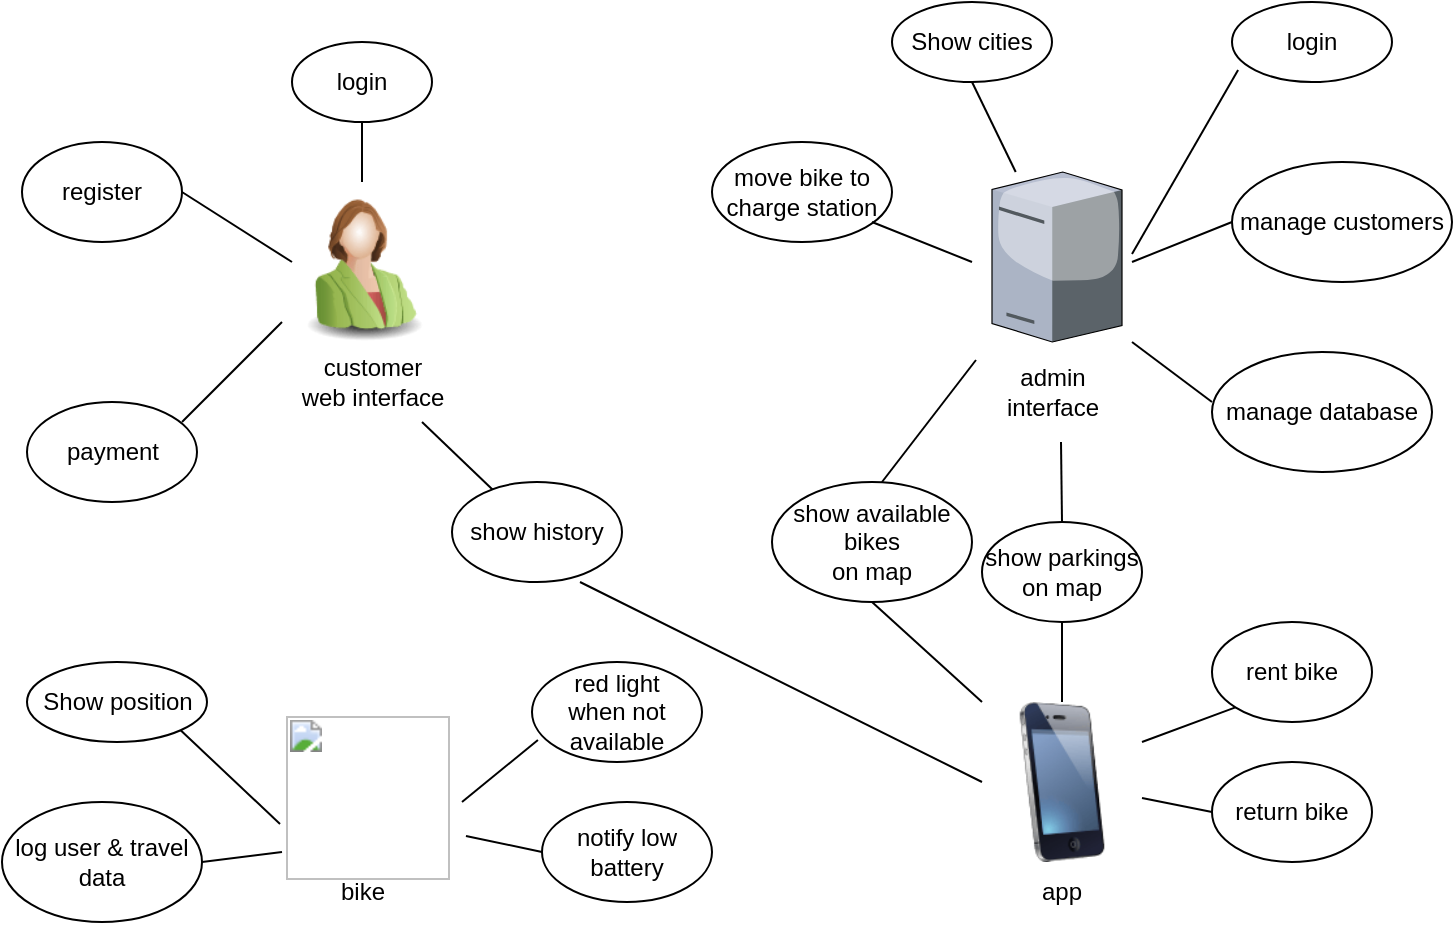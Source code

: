 <mxfile version="22.0.8" type="device">
  <diagram name="Sida-1" id="D_eVixEPN7Rn9E4qybUl">
    <mxGraphModel dx="2314" dy="1142" grid="1" gridSize="10" guides="1" tooltips="1" connect="1" arrows="1" fold="1" page="1" pageScale="1" pageWidth="827" pageHeight="1169" math="0" shadow="0">
      <root>
        <mxCell id="0" />
        <mxCell id="1" parent="0" />
        <mxCell id="XnY3G6ZT9A_X3pFF4wV9-6" value="login" style="ellipse;whiteSpace=wrap;html=1;" parent="1" vertex="1">
          <mxGeometry x="180" y="90" width="70" height="40" as="geometry" />
        </mxCell>
        <mxCell id="XnY3G6ZT9A_X3pFF4wV9-8" value="register" style="ellipse;whiteSpace=wrap;html=1;" parent="1" vertex="1">
          <mxGeometry x="45" y="140" width="80" height="50" as="geometry" />
        </mxCell>
        <mxCell id="XnY3G6ZT9A_X3pFF4wV9-11" value="" style="endArrow=none;html=1;rounded=0;exitX=1;exitY=0.5;exitDx=0;exitDy=0;" parent="1" source="XnY3G6ZT9A_X3pFF4wV9-8" edge="1">
          <mxGeometry width="50" height="50" relative="1" as="geometry">
            <mxPoint x="130" y="250" as="sourcePoint" />
            <mxPoint x="180" y="200" as="targetPoint" />
          </mxGeometry>
        </mxCell>
        <mxCell id="XnY3G6ZT9A_X3pFF4wV9-13" value="Show position" style="ellipse;whiteSpace=wrap;html=1;" parent="1" vertex="1">
          <mxGeometry x="47.5" y="400" width="90" height="40" as="geometry" />
        </mxCell>
        <mxCell id="XnY3G6ZT9A_X3pFF4wV9-14" value="rent bike" style="ellipse;whiteSpace=wrap;html=1;" parent="1" vertex="1">
          <mxGeometry x="640" y="380" width="80" height="50" as="geometry" />
        </mxCell>
        <mxCell id="XnY3G6ZT9A_X3pFF4wV9-15" value="return bike" style="ellipse;whiteSpace=wrap;html=1;" parent="1" vertex="1">
          <mxGeometry x="640" y="450" width="80" height="50" as="geometry" />
        </mxCell>
        <mxCell id="XnY3G6ZT9A_X3pFF4wV9-16" value="show parkings&lt;br&gt;on map" style="ellipse;whiteSpace=wrap;html=1;" parent="1" vertex="1">
          <mxGeometry x="525" y="330" width="80" height="50" as="geometry" />
        </mxCell>
        <mxCell id="XnY3G6ZT9A_X3pFF4wV9-17" value="show available bikes&lt;br&gt;on map" style="ellipse;whiteSpace=wrap;html=1;" parent="1" vertex="1">
          <mxGeometry x="420" y="310" width="100" height="60" as="geometry" />
        </mxCell>
        <mxCell id="XnY3G6ZT9A_X3pFF4wV9-18" value="log user &amp;amp; travel data" style="ellipse;whiteSpace=wrap;html=1;" parent="1" vertex="1">
          <mxGeometry x="35" y="470" width="100" height="60" as="geometry" />
        </mxCell>
        <mxCell id="XnY3G6ZT9A_X3pFF4wV9-20" value="login" style="ellipse;whiteSpace=wrap;html=1;" parent="1" vertex="1">
          <mxGeometry x="650" y="70" width="80" height="40" as="geometry" />
        </mxCell>
        <mxCell id="XnY3G6ZT9A_X3pFF4wV9-22" value="manage customers" style="ellipse;whiteSpace=wrap;html=1;" parent="1" vertex="1">
          <mxGeometry x="650" y="150" width="110" height="60" as="geometry" />
        </mxCell>
        <mxCell id="XnY3G6ZT9A_X3pFF4wV9-23" value="" style="endArrow=none;html=1;rounded=0;entryX=0.038;entryY=0.85;entryDx=0;entryDy=0;entryPerimeter=0;" parent="1" target="XnY3G6ZT9A_X3pFF4wV9-20" edge="1">
          <mxGeometry width="50" height="50" relative="1" as="geometry">
            <mxPoint x="600" y="196" as="sourcePoint" />
            <mxPoint x="656" y="140" as="targetPoint" />
          </mxGeometry>
        </mxCell>
        <mxCell id="XnY3G6ZT9A_X3pFF4wV9-25" value="" style="endArrow=none;html=1;rounded=0;entryX=0;entryY=0.5;entryDx=0;entryDy=0;" parent="1" target="XnY3G6ZT9A_X3pFF4wV9-22" edge="1">
          <mxGeometry width="50" height="50" relative="1" as="geometry">
            <mxPoint x="600" y="200" as="sourcePoint" />
            <mxPoint x="650" y="240" as="targetPoint" />
          </mxGeometry>
        </mxCell>
        <mxCell id="XnY3G6ZT9A_X3pFF4wV9-26" value="" style="endArrow=none;html=1;rounded=0;entryX=0;entryY=0.5;entryDx=0;entryDy=0;" parent="1" target="XnY3G6ZT9A_X3pFF4wV9-15" edge="1" source="YxeP4oemp-PlepETcSzP-9">
          <mxGeometry width="50" height="50" relative="1" as="geometry">
            <mxPoint x="600" y="590" as="sourcePoint" />
            <mxPoint x="640" y="484" as="targetPoint" />
          </mxGeometry>
        </mxCell>
        <mxCell id="XnY3G6ZT9A_X3pFF4wV9-27" value="" style="endArrow=none;html=1;rounded=0;exitX=1;exitY=0.25;exitDx=0;exitDy=0;entryX=0;entryY=1;entryDx=0;entryDy=0;" parent="1" edge="1" target="XnY3G6ZT9A_X3pFF4wV9-14" source="YxeP4oemp-PlepETcSzP-9">
          <mxGeometry width="50" height="50" relative="1" as="geometry">
            <mxPoint x="610" y="508" as="sourcePoint" />
            <mxPoint x="650" y="440" as="targetPoint" />
          </mxGeometry>
        </mxCell>
        <mxCell id="XnY3G6ZT9A_X3pFF4wV9-30" value="" style="endArrow=none;html=1;rounded=0;exitX=1;exitY=0.5;exitDx=0;exitDy=0;entryX=0;entryY=0.75;entryDx=0;entryDy=0;" parent="1" source="XnY3G6ZT9A_X3pFF4wV9-18" edge="1" target="KxSjhVDLl_PmHvH7Wyjv-1">
          <mxGeometry width="50" height="50" relative="1" as="geometry">
            <mxPoint x="140" y="640" as="sourcePoint" />
            <mxPoint x="190" y="590" as="targetPoint" />
          </mxGeometry>
        </mxCell>
        <mxCell id="XnY3G6ZT9A_X3pFF4wV9-31" value="" style="endArrow=none;html=1;rounded=0;exitX=1;exitY=1;exitDx=0;exitDy=0;entryX=-0.011;entryY=0.61;entryDx=0;entryDy=0;entryPerimeter=0;" parent="1" source="XnY3G6ZT9A_X3pFF4wV9-13" edge="1" target="KxSjhVDLl_PmHvH7Wyjv-1">
          <mxGeometry width="50" height="50" relative="1" as="geometry">
            <mxPoint x="130" y="550" as="sourcePoint" />
            <mxPoint x="190" y="590" as="targetPoint" />
          </mxGeometry>
        </mxCell>
        <mxCell id="YxeP4oemp-PlepETcSzP-3" value="payment" style="ellipse;whiteSpace=wrap;html=1;" parent="1" vertex="1">
          <mxGeometry x="47.5" y="270" width="85" height="50" as="geometry" />
        </mxCell>
        <mxCell id="YxeP4oemp-PlepETcSzP-4" value="show history" style="ellipse;whiteSpace=wrap;html=1;" parent="1" vertex="1">
          <mxGeometry x="260" y="310" width="85" height="50" as="geometry" />
        </mxCell>
        <mxCell id="YxeP4oemp-PlepETcSzP-5" value="notify low&lt;br&gt;battery" style="ellipse;whiteSpace=wrap;html=1;" parent="1" vertex="1">
          <mxGeometry x="305" y="470" width="85" height="50" as="geometry" />
        </mxCell>
        <mxCell id="YxeP4oemp-PlepETcSzP-6" value="red light&lt;br&gt;when not available" style="ellipse;whiteSpace=wrap;html=1;" parent="1" vertex="1">
          <mxGeometry x="300" y="400" width="85" height="50" as="geometry" />
        </mxCell>
        <mxCell id="YxeP4oemp-PlepETcSzP-8" value="manage database" style="ellipse;whiteSpace=wrap;html=1;" parent="1" vertex="1">
          <mxGeometry x="640" y="245" width="110" height="60" as="geometry" />
        </mxCell>
        <mxCell id="YxeP4oemp-PlepETcSzP-9" value="" style="image;html=1;image=img/lib/clip_art/telecommunication/iPhone_128x128.png" parent="1" vertex="1">
          <mxGeometry x="525" y="420" width="80" height="80" as="geometry" />
        </mxCell>
        <mxCell id="YxeP4oemp-PlepETcSzP-10" value="app" style="text;strokeColor=none;align=center;fillColor=none;html=1;verticalAlign=middle;whiteSpace=wrap;rounded=0;" parent="1" vertex="1">
          <mxGeometry x="535" y="500" width="60" height="30" as="geometry" />
        </mxCell>
        <mxCell id="YxeP4oemp-PlepETcSzP-14" value="customer&lt;br&gt;web interface" style="text;html=1;align=center;verticalAlign=middle;resizable=0;points=[];autosize=1;strokeColor=none;fillColor=none;" parent="1" vertex="1">
          <mxGeometry x="175" y="240" width="90" height="40" as="geometry" />
        </mxCell>
        <mxCell id="YxeP4oemp-PlepETcSzP-15" value="" style="image;html=1;image=img/lib/clip_art/people/Suit_Woman_Green_128x128.png" parent="1" vertex="1">
          <mxGeometry x="175" y="160" width="80" height="80" as="geometry" />
        </mxCell>
        <mxCell id="YxeP4oemp-PlepETcSzP-16" value="" style="verticalLabelPosition=bottom;sketch=0;aspect=fixed;html=1;verticalAlign=top;strokeColor=none;align=center;outlineConnect=0;shape=mxgraph.citrix.license_server;" parent="1" vertex="1">
          <mxGeometry x="530" y="155" width="65" height="85" as="geometry" />
        </mxCell>
        <mxCell id="YxeP4oemp-PlepETcSzP-17" value="admin&lt;br&gt;interface" style="text;html=1;align=center;verticalAlign=middle;resizable=0;points=[];autosize=1;strokeColor=none;fillColor=none;" parent="1" vertex="1">
          <mxGeometry x="525" y="245" width="70" height="40" as="geometry" />
        </mxCell>
        <mxCell id="KxSjhVDLl_PmHvH7Wyjv-1" value="&lt;b style=&quot;font-weight:normal;&quot; id=&quot;docs-internal-guid-9e6da1bd-7fff-884f-2ec3-e17bcd4a4d77&quot;&gt;&lt;span style=&quot;font-size: 11pt; font-family: Arial, sans-serif; color: rgb(0, 0, 0); background-color: transparent; font-weight: 400; font-style: normal; font-variant: normal; text-decoration: none; vertical-align: baseline;&quot;&gt;&lt;span style=&quot;border:none;display:inline-block;overflow:hidden;width:82px;height:82px;&quot;&gt;&lt;img src=&quot;https://lh7-us.googleusercontent.com/K7d_zg_BDB-1NZBKFG_zPa2ZpOOGBhs8UOcB8ofUqHWBVdGit3B1TP0nQxVwa08pG1KcFYkpLLwxa8QDbMnKuEyMo4V_YEwA6_xggqONxXETpEkJQpp9q9ctr_8tNxkDua4F0fjZ40ps3OyDIK7DnBo&quot; width=&quot;82&quot; height=&quot;82&quot; style=&quot;margin-left:0px;margin-top:0px;&quot;&gt;&lt;/span&gt;&lt;/span&gt;&lt;/b&gt;" style="text;whiteSpace=wrap;html=1;" vertex="1" parent="1">
          <mxGeometry x="175" y="420" width="90" height="100" as="geometry" />
        </mxCell>
        <mxCell id="KxSjhVDLl_PmHvH7Wyjv-2" value="bike" style="text;html=1;align=center;verticalAlign=middle;resizable=0;points=[];autosize=1;strokeColor=none;fillColor=none;" vertex="1" parent="1">
          <mxGeometry x="190" y="500" width="50" height="30" as="geometry" />
        </mxCell>
        <mxCell id="KxSjhVDLl_PmHvH7Wyjv-3" value="Show cities" style="ellipse;whiteSpace=wrap;html=1;" vertex="1" parent="1">
          <mxGeometry x="480" y="70" width="80" height="40" as="geometry" />
        </mxCell>
        <mxCell id="KxSjhVDLl_PmHvH7Wyjv-4" value="move bike to&lt;br&gt;charge station" style="ellipse;whiteSpace=wrap;html=1;" vertex="1" parent="1">
          <mxGeometry x="390" y="140" width="90" height="50" as="geometry" />
        </mxCell>
        <mxCell id="KxSjhVDLl_PmHvH7Wyjv-6" value="" style="endArrow=none;html=1;rounded=0;entryX=0.429;entryY=1.025;entryDx=0;entryDy=0;entryPerimeter=0;exitX=0.5;exitY=0;exitDx=0;exitDy=0;" edge="1" parent="1" source="XnY3G6ZT9A_X3pFF4wV9-16">
          <mxGeometry width="50" height="50" relative="1" as="geometry">
            <mxPoint x="564.97" y="350" as="sourcePoint" />
            <mxPoint x="564.5" y="290" as="targetPoint" />
          </mxGeometry>
        </mxCell>
        <mxCell id="KxSjhVDLl_PmHvH7Wyjv-7" value="" style="endArrow=none;html=1;rounded=0;exitX=0.5;exitY=0;exitDx=0;exitDy=0;entryX=0.5;entryY=1;entryDx=0;entryDy=0;" edge="1" parent="1" source="YxeP4oemp-PlepETcSzP-9" target="XnY3G6ZT9A_X3pFF4wV9-16">
          <mxGeometry width="50" height="50" relative="1" as="geometry">
            <mxPoint x="560" y="460" as="sourcePoint" />
            <mxPoint x="560" y="400" as="targetPoint" />
          </mxGeometry>
        </mxCell>
        <mxCell id="KxSjhVDLl_PmHvH7Wyjv-8" value="" style="endArrow=none;html=1;rounded=0;entryX=-0.043;entryY=0.1;entryDx=0;entryDy=0;entryPerimeter=0;" edge="1" parent="1" target="YxeP4oemp-PlepETcSzP-17">
          <mxGeometry width="50" height="50" relative="1" as="geometry">
            <mxPoint x="475" y="310" as="sourcePoint" />
            <mxPoint x="525" y="260" as="targetPoint" />
          </mxGeometry>
        </mxCell>
        <mxCell id="KxSjhVDLl_PmHvH7Wyjv-9" value="" style="endArrow=none;html=1;rounded=0;exitX=0;exitY=0;exitDx=0;exitDy=0;" edge="1" parent="1" source="YxeP4oemp-PlepETcSzP-9">
          <mxGeometry width="50" height="50" relative="1" as="geometry">
            <mxPoint x="530" y="520" as="sourcePoint" />
            <mxPoint x="470" y="370" as="targetPoint" />
          </mxGeometry>
        </mxCell>
        <mxCell id="KxSjhVDLl_PmHvH7Wyjv-12" value="" style="endArrow=none;html=1;rounded=0;exitX=0;exitY=0.5;exitDx=0;exitDy=0;" edge="1" parent="1" source="YxeP4oemp-PlepETcSzP-9">
          <mxGeometry width="50" height="50" relative="1" as="geometry">
            <mxPoint x="504" y="540" as="sourcePoint" />
            <mxPoint x="324" y="360" as="targetPoint" />
          </mxGeometry>
        </mxCell>
        <mxCell id="KxSjhVDLl_PmHvH7Wyjv-13" value="" style="endArrow=none;html=1;rounded=0;" edge="1" parent="1" source="YxeP4oemp-PlepETcSzP-4">
          <mxGeometry width="50" height="50" relative="1" as="geometry">
            <mxPoint x="195" y="330" as="sourcePoint" />
            <mxPoint x="245" y="280" as="targetPoint" />
          </mxGeometry>
        </mxCell>
        <mxCell id="KxSjhVDLl_PmHvH7Wyjv-14" value="" style="endArrow=none;html=1;rounded=0;entryX=1.022;entryY=0.67;entryDx=0;entryDy=0;entryPerimeter=0;exitX=0;exitY=0.5;exitDx=0;exitDy=0;" edge="1" parent="1" source="YxeP4oemp-PlepETcSzP-5" target="KxSjhVDLl_PmHvH7Wyjv-1">
          <mxGeometry width="50" height="50" relative="1" as="geometry">
            <mxPoint x="220" y="690" as="sourcePoint" />
            <mxPoint x="270" y="640" as="targetPoint" />
          </mxGeometry>
        </mxCell>
        <mxCell id="KxSjhVDLl_PmHvH7Wyjv-15" value="" style="endArrow=none;html=1;rounded=0;entryX=0.035;entryY=0.78;entryDx=0;entryDy=0;exitX=1;exitY=0.5;exitDx=0;exitDy=0;entryPerimeter=0;" edge="1" parent="1" source="KxSjhVDLl_PmHvH7Wyjv-1" target="YxeP4oemp-PlepETcSzP-6">
          <mxGeometry width="50" height="50" relative="1" as="geometry">
            <mxPoint x="255" y="490" as="sourcePoint" />
            <mxPoint x="295" y="436" as="targetPoint" />
          </mxGeometry>
        </mxCell>
        <mxCell id="KxSjhVDLl_PmHvH7Wyjv-17" value="" style="endArrow=none;html=1;rounded=0;" edge="1" parent="1">
          <mxGeometry width="50" height="50" relative="1" as="geometry">
            <mxPoint x="600" y="240" as="sourcePoint" />
            <mxPoint x="640" y="270" as="targetPoint" />
          </mxGeometry>
        </mxCell>
        <mxCell id="KxSjhVDLl_PmHvH7Wyjv-18" value="" style="endArrow=none;html=1;rounded=0;" edge="1" parent="1">
          <mxGeometry width="50" height="50" relative="1" as="geometry">
            <mxPoint x="520" y="200" as="sourcePoint" />
            <mxPoint x="470" y="180" as="targetPoint" />
          </mxGeometry>
        </mxCell>
        <mxCell id="KxSjhVDLl_PmHvH7Wyjv-19" value="" style="endArrow=none;html=1;rounded=0;entryX=0.5;entryY=1;entryDx=0;entryDy=0;" edge="1" parent="1" source="YxeP4oemp-PlepETcSzP-16" target="KxSjhVDLl_PmHvH7Wyjv-3">
          <mxGeometry width="50" height="50" relative="1" as="geometry">
            <mxPoint x="500" y="160" as="sourcePoint" />
            <mxPoint x="520" y="120" as="targetPoint" />
          </mxGeometry>
        </mxCell>
        <mxCell id="KxSjhVDLl_PmHvH7Wyjv-20" value="" style="endArrow=none;html=1;rounded=0;" edge="1" parent="1">
          <mxGeometry width="50" height="50" relative="1" as="geometry">
            <mxPoint x="125" y="280" as="sourcePoint" />
            <mxPoint x="175" y="230" as="targetPoint" />
          </mxGeometry>
        </mxCell>
        <mxCell id="KxSjhVDLl_PmHvH7Wyjv-21" value="" style="endArrow=none;html=1;rounded=0;exitX=0.5;exitY=0;exitDx=0;exitDy=0;entryX=0.5;entryY=1;entryDx=0;entryDy=0;" edge="1" parent="1" source="YxeP4oemp-PlepETcSzP-15" target="XnY3G6ZT9A_X3pFF4wV9-6">
          <mxGeometry width="50" height="50" relative="1" as="geometry">
            <mxPoint x="170" y="150" as="sourcePoint" />
            <mxPoint x="220" y="100" as="targetPoint" />
          </mxGeometry>
        </mxCell>
        <mxCell id="KxSjhVDLl_PmHvH7Wyjv-26" style="edgeStyle=orthogonalEdgeStyle;rounded=0;orthogonalLoop=1;jettySize=auto;html=1;exitX=0.5;exitY=1;exitDx=0;exitDy=0;" edge="1" parent="1" source="YxeP4oemp-PlepETcSzP-10" target="YxeP4oemp-PlepETcSzP-10">
          <mxGeometry relative="1" as="geometry" />
        </mxCell>
      </root>
    </mxGraphModel>
  </diagram>
</mxfile>
